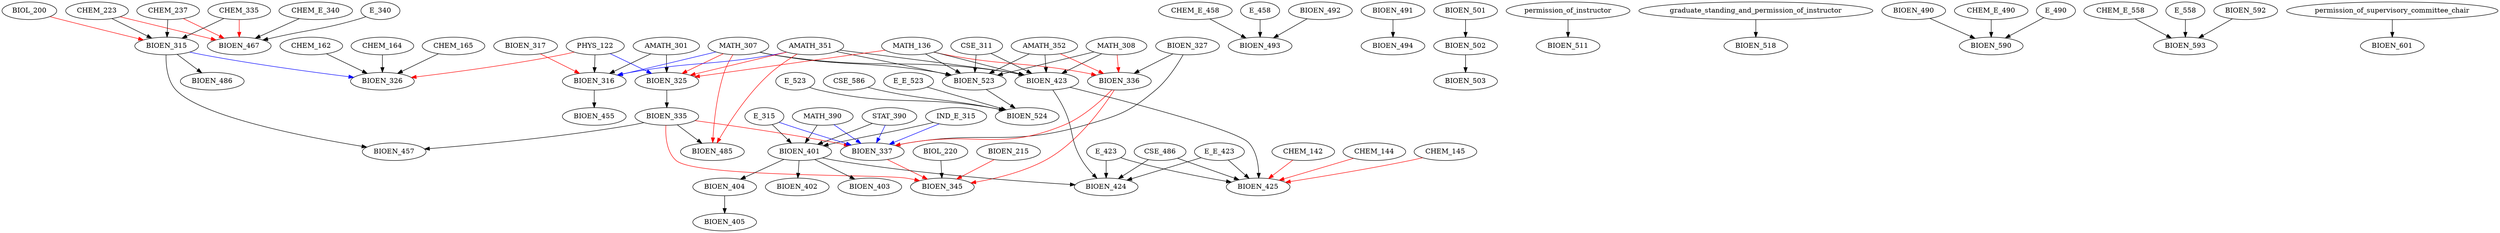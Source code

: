 digraph G {
    edge [color=black];
    CHEM_223 -> BIOEN_315;
    CHEM_237 -> BIOEN_315;
    CHEM_335 -> BIOEN_315;
    edge [color=red];
    BIOL_200 -> BIOEN_315;
    edge [color=black];
    AMATH_301 -> BIOEN_316;
    PHYS_122 -> BIOEN_316;
    edge [color=red];
    BIOEN_317 -> BIOEN_316;
    edge [color=blue];
    MATH_307 -> BIOEN_316;
    AMATH_351 -> BIOEN_316;
    edge [color=black];
    AMATH_301 -> BIOEN_325;
    edge [color=red];
    MATH_136 -> BIOEN_325;
    MATH_307 -> BIOEN_325;
    AMATH_351 -> BIOEN_325;
    edge [color=blue];
    PHYS_122 -> BIOEN_325;
    edge [color=black];
    CHEM_162 -> BIOEN_326;
    CHEM_164 -> BIOEN_326;
    CHEM_165 -> BIOEN_326;
    edge [color=red];
    PHYS_122 -> BIOEN_326;
    edge [color=blue];
    BIOEN_315 -> BIOEN_326;
    edge [color=black];
    BIOEN_325 -> BIOEN_335;
    edge [color=black];
    BIOEN_327 -> BIOEN_336;
    edge [color=red];
    MATH_136 -> BIOEN_336;
    MATH_308 -> BIOEN_336;
    AMATH_352 -> BIOEN_336;
    edge [color=black];
    BIOEN_327 -> BIOEN_337;
    edge [color=red];
    BIOEN_335 -> BIOEN_337;
    BIOEN_336 -> BIOEN_337;
    edge [color=blue];
    MATH_390 -> BIOEN_337;
    STAT_390 -> BIOEN_337;
    IND_E_315 -> BIOEN_337;
    E_315 -> BIOEN_337;
    edge [color=black];
    BIOL_220 -> BIOEN_345;
    edge [color=red];
    BIOEN_215 -> BIOEN_345;
    BIOEN_335 -> BIOEN_345;
    BIOEN_336 -> BIOEN_345;
    BIOEN_337 -> BIOEN_345;
    edge [color=black];
    MATH_390 -> BIOEN_401;
    STAT_390 -> BIOEN_401;
    IND_E_315 -> BIOEN_401;
    E_315 -> BIOEN_401;
    edge [color=black];
    BIOEN_401 -> BIOEN_402;
    edge [color=black];
    BIOEN_401 -> BIOEN_403;
    edge [color=black];
    BIOEN_401 -> BIOEN_404;
    edge [color=black];
    BIOEN_404 -> BIOEN_405;
    edge [color=black];
    MATH_136 -> BIOEN_423;
    MATH_307 -> BIOEN_423;
    AMATH_351 -> BIOEN_423;
    CSE_311 -> BIOEN_423;
    MATH_308 -> BIOEN_423;
    AMATH_352 -> BIOEN_423;
    edge [color=black];
    BIOEN_401 -> BIOEN_424;
    BIOEN_423 -> BIOEN_424;
    E_E_423 -> BIOEN_424;
    E_423 -> BIOEN_424;
    CSE_486 -> BIOEN_424;
    edge [color=black];
    BIOEN_423 -> BIOEN_425;
    E_E_423 -> BIOEN_425;
    E_423 -> BIOEN_425;
    CSE_486 -> BIOEN_425;
    edge [color=red];
    CHEM_142 -> BIOEN_425;
    CHEM_144 -> BIOEN_425;
    CHEM_145 -> BIOEN_425;
    edge [color=black];
    BIOEN_316 -> BIOEN_455;
    edge [color=black];
    BIOEN_315 -> BIOEN_457;
    BIOEN_335 -> BIOEN_457;
    edge [color=black];
    CHEM_E_340 -> BIOEN_467;
    E_340 -> BIOEN_467;
    edge [color=red];
    CHEM_223 -> BIOEN_467;
    CHEM_237 -> BIOEN_467;
    CHEM_335 -> BIOEN_467;
    edge [color=black];
    BIOEN_335 -> BIOEN_485;
    edge [color=red];
    AMATH_351 -> BIOEN_485;
    MATH_307 -> BIOEN_485;
    edge [color=black];
    BIOEN_315 -> BIOEN_486;
    edge [color=black];
    CHEM_E_458 -> BIOEN_493;
    E_458 -> BIOEN_493;
    BIOEN_492 -> BIOEN_493;
    edge [color=black];
    BIOEN_491 -> BIOEN_494;
    edge [color=black];
    BIOEN_501 -> BIOEN_502;
    edge [color=black];
    BIOEN_502 -> BIOEN_503;
    edge [color=black];
    permission_of_instructor -> BIOEN_511;
    edge [color=black];
    graduate_standing_and_permission_of_instructor -> BIOEN_518;
    edge [color=black];
    MATH_136 -> BIOEN_523;
    MATH_307 -> BIOEN_523;
    AMATH_351 -> BIOEN_523;
    CSE_311 -> BIOEN_523;
    MATH_308 -> BIOEN_523;
    AMATH_352 -> BIOEN_523;
    edge [color=black];
    BIOEN_523 -> BIOEN_524;
    E_E_523 -> BIOEN_524;
    E_523 -> BIOEN_524;
    CSE_586 -> BIOEN_524;
    edge [color=black];
    BIOEN_490 -> BIOEN_590;
    CHEM_E_490 -> BIOEN_590;
    E_490 -> BIOEN_590;
    edge [color=black];
    CHEM_E_558 -> BIOEN_593;
    E_558 -> BIOEN_593;
    BIOEN_592 -> BIOEN_593;
    edge [color=black];
    permission_of_supervisory_committee_chair -> BIOEN_601;
}
